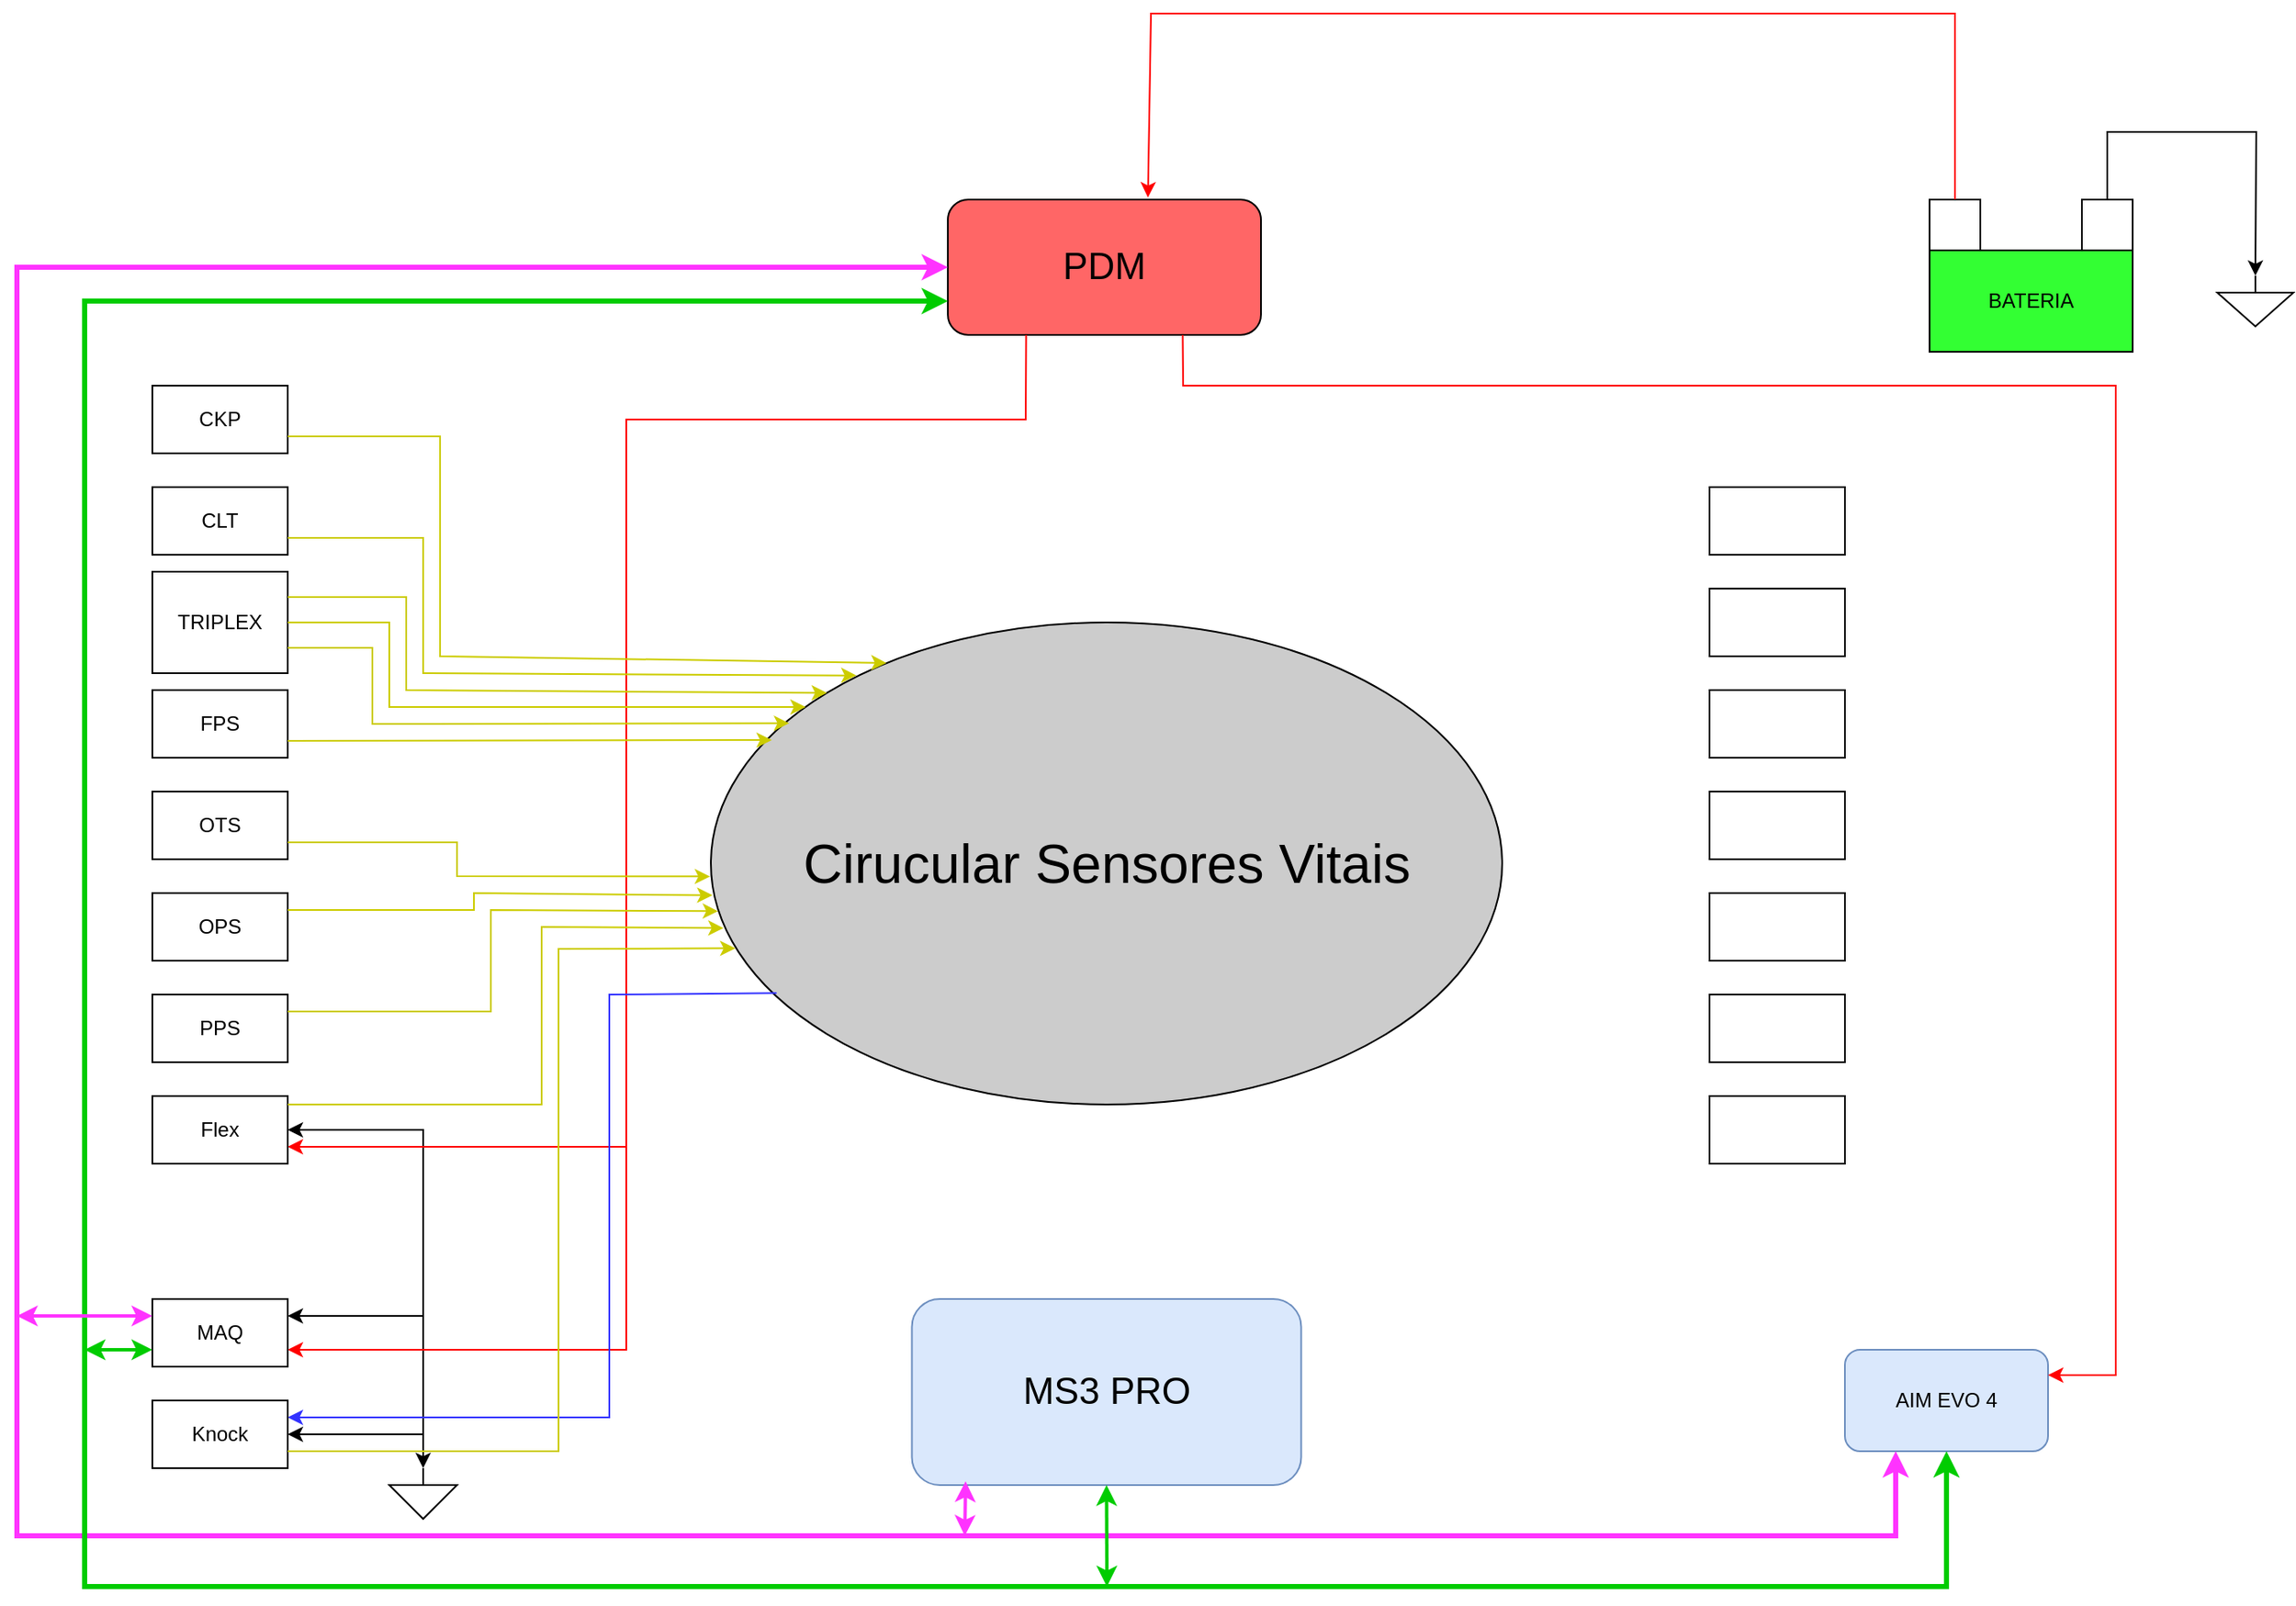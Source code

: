 <mxfile version="24.9.1">
  <diagram name="Page-1" id="f1wMGk_wxyHmaLdVLJDL">
    <mxGraphModel dx="1605" dy="393" grid="1" gridSize="10" guides="1" tooltips="1" connect="1" arrows="1" fold="1" page="1" pageScale="1" pageWidth="850" pageHeight="1100" math="0" shadow="0">
      <root>
        <mxCell id="0" />
        <mxCell id="1" parent="0" />
        <mxCell id="Dd4lVPITV6rcG0dg7MI0-1" value="BATERIA" style="rounded=0;whiteSpace=wrap;html=1;fillColor=#33FF33;" vertex="1" parent="1">
          <mxGeometry x="810" y="220" width="120" height="60" as="geometry" />
        </mxCell>
        <mxCell id="Dd4lVPITV6rcG0dg7MI0-2" value="" style="rounded=0;whiteSpace=wrap;html=1;" vertex="1" parent="1">
          <mxGeometry x="810" y="190" width="30" height="30" as="geometry" />
        </mxCell>
        <mxCell id="Dd4lVPITV6rcG0dg7MI0-3" value="" style="rounded=0;whiteSpace=wrap;html=1;" vertex="1" parent="1">
          <mxGeometry x="900" y="190" width="30" height="30" as="geometry" />
        </mxCell>
        <mxCell id="Dd4lVPITV6rcG0dg7MI0-5" value="" style="endArrow=classic;html=1;rounded=0;entryX=0.5;entryY=0;entryDx=0;entryDy=0;entryPerimeter=0;exitX=0.5;exitY=0;exitDx=0;exitDy=0;" edge="1" parent="1" source="Dd4lVPITV6rcG0dg7MI0-3" target="Dd4lVPITV6rcG0dg7MI0-6">
          <mxGeometry width="50" height="50" relative="1" as="geometry">
            <mxPoint x="700" y="410" as="sourcePoint" />
            <mxPoint x="750" y="360" as="targetPoint" />
            <Array as="points">
              <mxPoint x="915" y="150" />
              <mxPoint x="1003" y="150" />
            </Array>
          </mxGeometry>
        </mxCell>
        <mxCell id="Dd4lVPITV6rcG0dg7MI0-6" value="" style="pointerEvents=1;verticalLabelPosition=bottom;shadow=0;dashed=0;align=center;html=1;verticalAlign=top;shape=mxgraph.electrical.signal_sources.signal_ground;" vertex="1" parent="1">
          <mxGeometry x="980" y="235" width="45" height="30" as="geometry" />
        </mxCell>
        <mxCell id="Dd4lVPITV6rcG0dg7MI0-7" value="&lt;font style=&quot;font-size: 22px;&quot;&gt;PDM&lt;/font&gt;" style="rounded=1;whiteSpace=wrap;html=1;fillColor=#FF6666;" vertex="1" parent="1">
          <mxGeometry x="230" y="190" width="185" height="80" as="geometry" />
        </mxCell>
        <mxCell id="Dd4lVPITV6rcG0dg7MI0-8" value="" style="endArrow=classic;html=1;rounded=0;exitX=0.5;exitY=0;exitDx=0;exitDy=0;entryX=0.639;entryY=-0.016;entryDx=0;entryDy=0;entryPerimeter=0;strokeColor=#FF0000;" edge="1" parent="1" source="Dd4lVPITV6rcG0dg7MI0-2" target="Dd4lVPITV6rcG0dg7MI0-7">
          <mxGeometry width="50" height="50" relative="1" as="geometry">
            <mxPoint x="540" y="280" as="sourcePoint" />
            <mxPoint x="590" y="230" as="targetPoint" />
            <Array as="points">
              <mxPoint x="825" y="80" />
              <mxPoint x="350" y="80" />
            </Array>
          </mxGeometry>
        </mxCell>
        <mxCell id="Dd4lVPITV6rcG0dg7MI0-9" value="AIM EVO 4" style="rounded=1;whiteSpace=wrap;html=1;fillColor=#dae8fc;strokeColor=#6c8ebf;" vertex="1" parent="1">
          <mxGeometry x="760" y="870" width="120" height="60" as="geometry" />
        </mxCell>
        <mxCell id="Dd4lVPITV6rcG0dg7MI0-10" value="&lt;font style=&quot;font-size: 22px;&quot;&gt;MS3 PRO&lt;/font&gt;" style="rounded=1;whiteSpace=wrap;html=1;fillColor=#dae8fc;strokeColor=#6c8ebf;" vertex="1" parent="1">
          <mxGeometry x="208.75" y="840" width="230" height="110" as="geometry" />
        </mxCell>
        <mxCell id="Dd4lVPITV6rcG0dg7MI0-11" value="&lt;font style=&quot;font-size: 32px;&quot;&gt;Cirucular Sensores Vitais&lt;/font&gt;" style="ellipse;whiteSpace=wrap;html=1;fillColor=#CCCCCC;" vertex="1" parent="1">
          <mxGeometry x="90" y="440" width="467.5" height="285" as="geometry" />
        </mxCell>
        <mxCell id="Dd4lVPITV6rcG0dg7MI0-21" value="CKP" style="rounded=0;whiteSpace=wrap;html=1;" vertex="1" parent="1">
          <mxGeometry x="-240" y="300" width="80" height="40" as="geometry" />
        </mxCell>
        <mxCell id="Dd4lVPITV6rcG0dg7MI0-22" value="CLT" style="rounded=0;whiteSpace=wrap;html=1;" vertex="1" parent="1">
          <mxGeometry x="-240" y="360" width="80" height="40" as="geometry" />
        </mxCell>
        <mxCell id="Dd4lVPITV6rcG0dg7MI0-23" value="TRIPLEX" style="rounded=0;whiteSpace=wrap;html=1;" vertex="1" parent="1">
          <mxGeometry x="-240" y="410" width="80" height="60" as="geometry" />
        </mxCell>
        <mxCell id="Dd4lVPITV6rcG0dg7MI0-24" value="FPS" style="rounded=0;whiteSpace=wrap;html=1;" vertex="1" parent="1">
          <mxGeometry x="-240" y="480" width="80" height="40" as="geometry" />
        </mxCell>
        <mxCell id="Dd4lVPITV6rcG0dg7MI0-25" value="OTS" style="rounded=0;whiteSpace=wrap;html=1;" vertex="1" parent="1">
          <mxGeometry x="-240" y="540" width="80" height="40" as="geometry" />
        </mxCell>
        <mxCell id="Dd4lVPITV6rcG0dg7MI0-26" value="OPS" style="rounded=0;whiteSpace=wrap;html=1;" vertex="1" parent="1">
          <mxGeometry x="-240" y="600" width="80" height="40" as="geometry" />
        </mxCell>
        <mxCell id="Dd4lVPITV6rcG0dg7MI0-27" value="PPS" style="rounded=0;whiteSpace=wrap;html=1;" vertex="1" parent="1">
          <mxGeometry x="-240" y="660" width="80" height="40" as="geometry" />
        </mxCell>
        <mxCell id="Dd4lVPITV6rcG0dg7MI0-28" value="Flex" style="rounded=0;whiteSpace=wrap;html=1;" vertex="1" parent="1">
          <mxGeometry x="-240" y="720" width="80" height="40" as="geometry" />
        </mxCell>
        <mxCell id="Dd4lVPITV6rcG0dg7MI0-30" value="MAQ" style="rounded=0;whiteSpace=wrap;html=1;" vertex="1" parent="1">
          <mxGeometry x="-240" y="840" width="80" height="40" as="geometry" />
        </mxCell>
        <mxCell id="Dd4lVPITV6rcG0dg7MI0-31" value="Knock" style="rounded=0;whiteSpace=wrap;html=1;" vertex="1" parent="1">
          <mxGeometry x="-240" y="900" width="80" height="40" as="geometry" />
        </mxCell>
        <mxCell id="Dd4lVPITV6rcG0dg7MI0-33" value="" style="rounded=0;whiteSpace=wrap;html=1;" vertex="1" parent="1">
          <mxGeometry x="680" y="360" width="80" height="40" as="geometry" />
        </mxCell>
        <mxCell id="Dd4lVPITV6rcG0dg7MI0-34" value="" style="rounded=0;whiteSpace=wrap;html=1;" vertex="1" parent="1">
          <mxGeometry x="680" y="420" width="80" height="40" as="geometry" />
        </mxCell>
        <mxCell id="Dd4lVPITV6rcG0dg7MI0-35" value="" style="rounded=0;whiteSpace=wrap;html=1;" vertex="1" parent="1">
          <mxGeometry x="680" y="480" width="80" height="40" as="geometry" />
        </mxCell>
        <mxCell id="Dd4lVPITV6rcG0dg7MI0-36" value="" style="rounded=0;whiteSpace=wrap;html=1;" vertex="1" parent="1">
          <mxGeometry x="680" y="540" width="80" height="40" as="geometry" />
        </mxCell>
        <mxCell id="Dd4lVPITV6rcG0dg7MI0-37" value="" style="rounded=0;whiteSpace=wrap;html=1;" vertex="1" parent="1">
          <mxGeometry x="680" y="600" width="80" height="40" as="geometry" />
        </mxCell>
        <mxCell id="Dd4lVPITV6rcG0dg7MI0-38" value="" style="rounded=0;whiteSpace=wrap;html=1;" vertex="1" parent="1">
          <mxGeometry x="680" y="660" width="80" height="40" as="geometry" />
        </mxCell>
        <mxCell id="Dd4lVPITV6rcG0dg7MI0-39" value="" style="rounded=0;whiteSpace=wrap;html=1;" vertex="1" parent="1">
          <mxGeometry x="680" y="720" width="80" height="40" as="geometry" />
        </mxCell>
        <mxCell id="Dd4lVPITV6rcG0dg7MI0-40" value="" style="endArrow=classic;html=1;rounded=0;entryX=1;entryY=0.25;entryDx=0;entryDy=0;exitX=0.75;exitY=1;exitDx=0;exitDy=0;strokeColor=#FF0000;" edge="1" parent="1" source="Dd4lVPITV6rcG0dg7MI0-7" target="Dd4lVPITV6rcG0dg7MI0-9">
          <mxGeometry width="50" height="50" relative="1" as="geometry">
            <mxPoint x="470" y="580" as="sourcePoint" />
            <mxPoint x="520" y="530" as="targetPoint" />
            <Array as="points">
              <mxPoint x="369" y="300" />
              <mxPoint x="920" y="300" />
              <mxPoint x="920" y="885" />
            </Array>
          </mxGeometry>
        </mxCell>
        <mxCell id="Dd4lVPITV6rcG0dg7MI0-41" value="" style="endArrow=classic;startArrow=classic;html=1;rounded=0;exitX=0;exitY=0.5;exitDx=0;exitDy=0;entryX=0.25;entryY=1;entryDx=0;entryDy=0;strokeWidth=3;strokeColor=#FF33FF;" edge="1" parent="1" source="Dd4lVPITV6rcG0dg7MI0-7" target="Dd4lVPITV6rcG0dg7MI0-9">
          <mxGeometry width="50" height="50" relative="1" as="geometry">
            <mxPoint x="470" y="580" as="sourcePoint" />
            <mxPoint x="520" y="530" as="targetPoint" />
            <Array as="points">
              <mxPoint x="-320" y="230" />
              <mxPoint x="-320" y="980" />
              <mxPoint x="790" y="980" />
            </Array>
          </mxGeometry>
        </mxCell>
        <mxCell id="Dd4lVPITV6rcG0dg7MI0-42" value="" style="endArrow=classic;startArrow=classic;html=1;rounded=0;exitX=0;exitY=0.75;exitDx=0;exitDy=0;entryX=0.5;entryY=1;entryDx=0;entryDy=0;strokeColor=#00CC00;strokeWidth=3;" edge="1" parent="1" source="Dd4lVPITV6rcG0dg7MI0-7" target="Dd4lVPITV6rcG0dg7MI0-9">
          <mxGeometry width="50" height="50" relative="1" as="geometry">
            <mxPoint x="470" y="580" as="sourcePoint" />
            <mxPoint x="520" y="530" as="targetPoint" />
            <Array as="points">
              <mxPoint x="-280" y="250" />
              <mxPoint x="-280" y="1010" />
              <mxPoint x="820" y="1010" />
            </Array>
          </mxGeometry>
        </mxCell>
        <mxCell id="Dd4lVPITV6rcG0dg7MI0-43" value="" style="endArrow=classic;startArrow=classic;html=1;rounded=0;entryX=0.138;entryY=0.98;entryDx=0;entryDy=0;entryPerimeter=0;strokeWidth=2;strokeColor=#FF33FF;" edge="1" parent="1" target="Dd4lVPITV6rcG0dg7MI0-10">
          <mxGeometry width="50" height="50" relative="1" as="geometry">
            <mxPoint x="240" y="980" as="sourcePoint" />
            <mxPoint x="450" y="780" as="targetPoint" />
          </mxGeometry>
        </mxCell>
        <mxCell id="Dd4lVPITV6rcG0dg7MI0-44" value="" style="endArrow=classic;startArrow=classic;html=1;rounded=0;exitX=0.5;exitY=1;exitDx=0;exitDy=0;strokeColor=#00CC00;strokeWidth=2;" edge="1" parent="1" source="Dd4lVPITV6rcG0dg7MI0-10">
          <mxGeometry width="50" height="50" relative="1" as="geometry">
            <mxPoint x="400" y="830" as="sourcePoint" />
            <mxPoint x="324" y="1010" as="targetPoint" />
          </mxGeometry>
        </mxCell>
        <mxCell id="Dd4lVPITV6rcG0dg7MI0-47" value="" style="endArrow=classic;startArrow=classic;html=1;rounded=0;strokeWidth=2;entryX=0;entryY=0.75;entryDx=0;entryDy=0;strokeColor=#00CC00;" edge="1" parent="1">
          <mxGeometry width="50" height="50" relative="1" as="geometry">
            <mxPoint x="-280" y="870" as="sourcePoint" />
            <mxPoint x="-240" y="870" as="targetPoint" />
            <Array as="points" />
          </mxGeometry>
        </mxCell>
        <mxCell id="Dd4lVPITV6rcG0dg7MI0-48" value="" style="endArrow=classic;startArrow=classic;html=1;rounded=0;entryX=0;entryY=0.25;entryDx=0;entryDy=0;strokeWidth=2;strokeColor=#FF33FF;" edge="1" parent="1">
          <mxGeometry width="50" height="50" relative="1" as="geometry">
            <mxPoint x="-320" y="850" as="sourcePoint" />
            <mxPoint x="-240" y="850" as="targetPoint" />
            <Array as="points" />
          </mxGeometry>
        </mxCell>
        <mxCell id="Dd4lVPITV6rcG0dg7MI0-49" value="" style="pointerEvents=1;verticalLabelPosition=bottom;shadow=0;dashed=0;align=center;html=1;verticalAlign=top;shape=mxgraph.electrical.signal_sources.signal_ground;" vertex="1" parent="1">
          <mxGeometry x="-100" y="940" width="40" height="30" as="geometry" />
        </mxCell>
        <mxCell id="Dd4lVPITV6rcG0dg7MI0-50" value="" style="endArrow=classic;startArrow=classic;html=1;rounded=0;exitX=1;exitY=0.5;exitDx=0;exitDy=0;entryX=0.5;entryY=0;entryDx=0;entryDy=0;entryPerimeter=0;" edge="1" parent="1" source="Dd4lVPITV6rcG0dg7MI0-28" target="Dd4lVPITV6rcG0dg7MI0-49">
          <mxGeometry width="50" height="50" relative="1" as="geometry">
            <mxPoint x="60" y="730" as="sourcePoint" />
            <mxPoint x="110" y="680" as="targetPoint" />
            <Array as="points">
              <mxPoint x="-80" y="740" />
            </Array>
          </mxGeometry>
        </mxCell>
        <mxCell id="Dd4lVPITV6rcG0dg7MI0-51" value="" style="endArrow=classic;html=1;rounded=0;entryX=1;entryY=0.5;entryDx=0;entryDy=0;" edge="1" parent="1" target="Dd4lVPITV6rcG0dg7MI0-31">
          <mxGeometry width="50" height="50" relative="1" as="geometry">
            <mxPoint x="-80" y="920" as="sourcePoint" />
            <mxPoint x="-50" y="850" as="targetPoint" />
          </mxGeometry>
        </mxCell>
        <mxCell id="Dd4lVPITV6rcG0dg7MI0-52" value="" style="endArrow=classic;html=1;rounded=0;entryX=1;entryY=0.25;entryDx=0;entryDy=0;" edge="1" parent="1" target="Dd4lVPITV6rcG0dg7MI0-30">
          <mxGeometry width="50" height="50" relative="1" as="geometry">
            <mxPoint x="-80" y="850" as="sourcePoint" />
            <mxPoint x="-70" y="810" as="targetPoint" />
          </mxGeometry>
        </mxCell>
        <mxCell id="Dd4lVPITV6rcG0dg7MI0-54" value="" style="endArrow=classic;html=1;rounded=0;exitX=0.25;exitY=1;exitDx=0;exitDy=0;entryX=1;entryY=0.75;entryDx=0;entryDy=0;strokeColor=#FF0000;" edge="1" parent="1" source="Dd4lVPITV6rcG0dg7MI0-7" target="Dd4lVPITV6rcG0dg7MI0-30">
          <mxGeometry width="50" height="50" relative="1" as="geometry">
            <mxPoint x="-260" y="450" as="sourcePoint" />
            <mxPoint x="-210" y="400" as="targetPoint" />
            <Array as="points">
              <mxPoint x="276" y="320" />
              <mxPoint x="40" y="320" />
              <mxPoint x="40" y="870" />
            </Array>
          </mxGeometry>
        </mxCell>
        <mxCell id="Dd4lVPITV6rcG0dg7MI0-56" value="" style="endArrow=classic;html=1;rounded=0;entryX=1;entryY=0.75;entryDx=0;entryDy=0;strokeColor=#FF0000;" edge="1" parent="1">
          <mxGeometry width="50" height="50" relative="1" as="geometry">
            <mxPoint x="40" y="750" as="sourcePoint" />
            <mxPoint x="-160" y="750" as="targetPoint" />
          </mxGeometry>
        </mxCell>
        <mxCell id="Dd4lVPITV6rcG0dg7MI0-58" value="" style="endArrow=classic;html=1;rounded=0;entryX=1;entryY=0.25;entryDx=0;entryDy=0;exitX=0.083;exitY=0.769;exitDx=0;exitDy=0;exitPerimeter=0;strokeColor=#3333FF;" edge="1" parent="1" source="Dd4lVPITV6rcG0dg7MI0-11" target="Dd4lVPITV6rcG0dg7MI0-31">
          <mxGeometry width="50" height="50" relative="1" as="geometry">
            <mxPoint x="120" y="660" as="sourcePoint" />
            <mxPoint x="60" y="780" as="targetPoint" />
            <Array as="points">
              <mxPoint x="30" y="660" />
              <mxPoint x="30" y="910" />
            </Array>
          </mxGeometry>
        </mxCell>
        <mxCell id="Dd4lVPITV6rcG0dg7MI0-59" value="" style="endArrow=classic;html=1;rounded=0;exitX=1;exitY=0.75;exitDx=0;exitDy=0;entryX=0.031;entryY=0.676;entryDx=0;entryDy=0;entryPerimeter=0;strokeColor=#CCCC00;" edge="1" parent="1" source="Dd4lVPITV6rcG0dg7MI0-31" target="Dd4lVPITV6rcG0dg7MI0-11">
          <mxGeometry width="50" height="50" relative="1" as="geometry">
            <mxPoint x="10" y="830" as="sourcePoint" />
            <mxPoint x="60" y="780" as="targetPoint" />
            <Array as="points">
              <mxPoint y="930" />
              <mxPoint y="633" />
            </Array>
          </mxGeometry>
        </mxCell>
        <mxCell id="Dd4lVPITV6rcG0dg7MI0-60" value="" style="endArrow=classic;html=1;rounded=0;exitX=1;exitY=0.75;exitDx=0;exitDy=0;strokeColor=#CCCC00;entryX=0.016;entryY=0.634;entryDx=0;entryDy=0;entryPerimeter=0;" edge="1" parent="1" target="Dd4lVPITV6rcG0dg7MI0-11">
          <mxGeometry width="50" height="50" relative="1" as="geometry">
            <mxPoint x="-160" y="725" as="sourcePoint" />
            <mxPoint x="90" y="599" as="targetPoint" />
            <Array as="points">
              <mxPoint x="-10" y="725" />
              <mxPoint x="-10" y="620" />
            </Array>
          </mxGeometry>
        </mxCell>
        <mxCell id="Dd4lVPITV6rcG0dg7MI0-61" value="" style="endArrow=classic;html=1;rounded=0;exitX=1;exitY=0.25;exitDx=0;exitDy=0;entryX=0.009;entryY=0.599;entryDx=0;entryDy=0;entryPerimeter=0;strokeColor=#CCCC00;" edge="1" parent="1" source="Dd4lVPITV6rcG0dg7MI0-27" target="Dd4lVPITV6rcG0dg7MI0-11">
          <mxGeometry width="50" height="50" relative="1" as="geometry">
            <mxPoint x="-20" y="790" as="sourcePoint" />
            <mxPoint x="30" y="740" as="targetPoint" />
            <Array as="points">
              <mxPoint x="-40" y="670" />
              <mxPoint x="-40" y="610" />
            </Array>
          </mxGeometry>
        </mxCell>
        <mxCell id="Dd4lVPITV6rcG0dg7MI0-62" value="" style="endArrow=classic;html=1;rounded=0;exitX=1;exitY=0.25;exitDx=0;exitDy=0;entryX=0.002;entryY=0.566;entryDx=0;entryDy=0;entryPerimeter=0;strokeColor=#CCCC00;" edge="1" parent="1" source="Dd4lVPITV6rcG0dg7MI0-26" target="Dd4lVPITV6rcG0dg7MI0-11">
          <mxGeometry width="50" height="50" relative="1" as="geometry">
            <mxPoint x="-60" y="730" as="sourcePoint" />
            <mxPoint x="-10" y="680" as="targetPoint" />
            <Array as="points">
              <mxPoint x="-50" y="610" />
              <mxPoint x="-50" y="600" />
            </Array>
          </mxGeometry>
        </mxCell>
        <mxCell id="Dd4lVPITV6rcG0dg7MI0-63" value="" style="endArrow=classic;html=1;rounded=0;entryX=-0.001;entryY=0.527;entryDx=0;entryDy=0;entryPerimeter=0;exitX=1;exitY=0.75;exitDx=0;exitDy=0;strokeColor=#CCCC00;" edge="1" parent="1" source="Dd4lVPITV6rcG0dg7MI0-25" target="Dd4lVPITV6rcG0dg7MI0-11">
          <mxGeometry width="50" height="50" relative="1" as="geometry">
            <mxPoint x="-60" y="730" as="sourcePoint" />
            <mxPoint x="-10" y="680" as="targetPoint" />
            <Array as="points">
              <mxPoint x="-60" y="570" />
              <mxPoint x="-60" y="590" />
            </Array>
          </mxGeometry>
        </mxCell>
        <mxCell id="Dd4lVPITV6rcG0dg7MI0-64" value="" style="endArrow=classic;html=1;rounded=0;exitX=1;exitY=0.75;exitDx=0;exitDy=0;entryX=0.077;entryY=0.244;entryDx=0;entryDy=0;entryPerimeter=0;strokeColor=#CCCC00;" edge="1" parent="1" source="Dd4lVPITV6rcG0dg7MI0-24" target="Dd4lVPITV6rcG0dg7MI0-11">
          <mxGeometry width="50" height="50" relative="1" as="geometry">
            <mxPoint x="-60" y="620" as="sourcePoint" />
            <mxPoint x="-10" y="570" as="targetPoint" />
          </mxGeometry>
        </mxCell>
        <mxCell id="Dd4lVPITV6rcG0dg7MI0-65" value="" style="endArrow=classic;html=1;rounded=0;exitX=1;exitY=0.75;exitDx=0;exitDy=0;entryX=0.099;entryY=0.209;entryDx=0;entryDy=0;entryPerimeter=0;strokeColor=#CCCC00;" edge="1" parent="1" source="Dd4lVPITV6rcG0dg7MI0-23" target="Dd4lVPITV6rcG0dg7MI0-11">
          <mxGeometry width="50" height="50" relative="1" as="geometry">
            <mxPoint x="-60" y="570" as="sourcePoint" />
            <mxPoint x="-10" y="520" as="targetPoint" />
            <Array as="points">
              <mxPoint x="-110" y="455" />
              <mxPoint x="-110" y="500" />
            </Array>
          </mxGeometry>
        </mxCell>
        <mxCell id="Dd4lVPITV6rcG0dg7MI0-66" value="" style="endArrow=classic;html=1;rounded=0;exitX=1;exitY=0.5;exitDx=0;exitDy=0;entryX=0.099;entryY=0.209;entryDx=0;entryDy=0;entryPerimeter=0;strokeColor=#CCCC00;" edge="1" parent="1" source="Dd4lVPITV6rcG0dg7MI0-23">
          <mxGeometry width="50" height="50" relative="1" as="geometry">
            <mxPoint x="-150" y="440" as="sourcePoint" />
            <mxPoint x="146" y="490" as="targetPoint" />
            <Array as="points">
              <mxPoint x="-100" y="440" />
              <mxPoint x="-100" y="490" />
            </Array>
          </mxGeometry>
        </mxCell>
        <mxCell id="Dd4lVPITV6rcG0dg7MI0-67" value="" style="endArrow=classic;html=1;rounded=0;exitX=1;exitY=0.25;exitDx=0;exitDy=0;entryX=0;entryY=0;entryDx=0;entryDy=0;strokeColor=#CCCC00;" edge="1" parent="1" source="Dd4lVPITV6rcG0dg7MI0-23" target="Dd4lVPITV6rcG0dg7MI0-11">
          <mxGeometry width="50" height="50" relative="1" as="geometry">
            <mxPoint x="-140" y="430" as="sourcePoint" />
            <mxPoint x="156" y="480" as="targetPoint" />
            <Array as="points">
              <mxPoint x="-90" y="425" />
              <mxPoint x="-90" y="480" />
            </Array>
          </mxGeometry>
        </mxCell>
        <mxCell id="Dd4lVPITV6rcG0dg7MI0-68" value="" style="endArrow=classic;html=1;rounded=0;exitX=1;exitY=0.75;exitDx=0;exitDy=0;entryX=0.184;entryY=0.11;entryDx=0;entryDy=0;entryPerimeter=0;strokeColor=#CCCC00;" edge="1" parent="1" source="Dd4lVPITV6rcG0dg7MI0-22" target="Dd4lVPITV6rcG0dg7MI0-11">
          <mxGeometry width="50" height="50" relative="1" as="geometry">
            <mxPoint x="-60" y="520" as="sourcePoint" />
            <mxPoint x="-10" y="470" as="targetPoint" />
            <Array as="points">
              <mxPoint x="-80" y="390" />
              <mxPoint x="-80" y="470" />
            </Array>
          </mxGeometry>
        </mxCell>
        <mxCell id="Dd4lVPITV6rcG0dg7MI0-69" value="" style="endArrow=classic;html=1;rounded=0;exitX=1;exitY=0.75;exitDx=0;exitDy=0;entryX=0.222;entryY=0.084;entryDx=0;entryDy=0;entryPerimeter=0;strokeColor=#CCCC00;" edge="1" parent="1" source="Dd4lVPITV6rcG0dg7MI0-21" target="Dd4lVPITV6rcG0dg7MI0-11">
          <mxGeometry width="50" height="50" relative="1" as="geometry">
            <mxPoint x="-60" y="520" as="sourcePoint" />
            <mxPoint x="-10" y="470" as="targetPoint" />
            <Array as="points">
              <mxPoint x="-70" y="330" />
              <mxPoint x="-70" y="460" />
            </Array>
          </mxGeometry>
        </mxCell>
      </root>
    </mxGraphModel>
  </diagram>
</mxfile>
